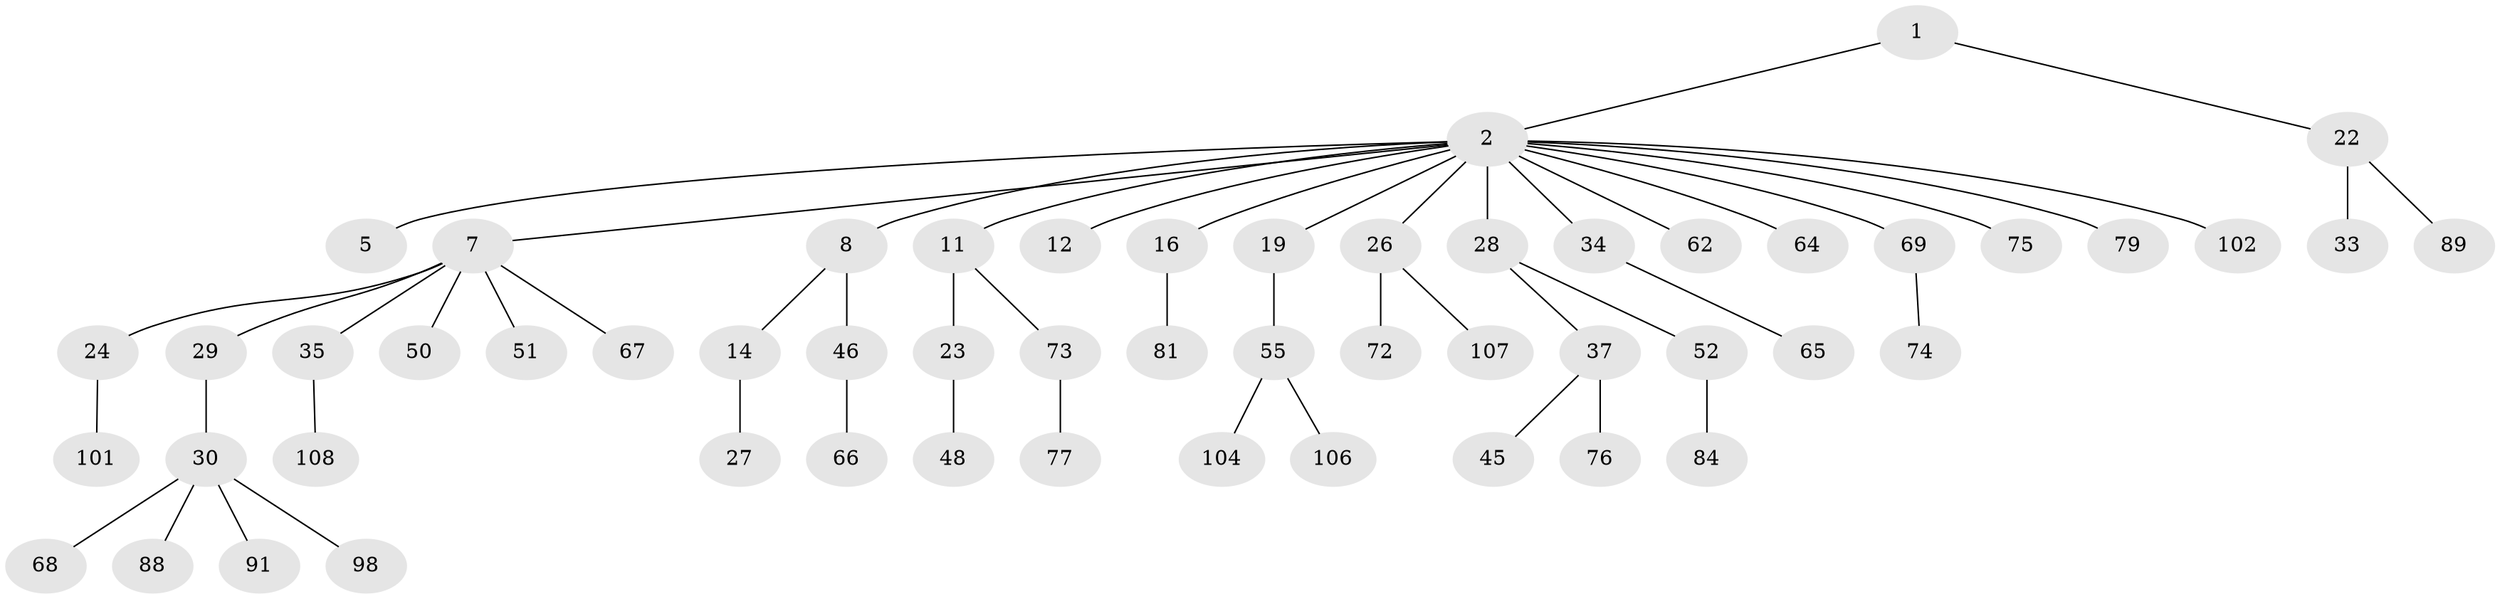 // original degree distribution, {2: 0.26126126126126126, 5: 0.036036036036036036, 4: 0.036036036036036036, 7: 0.009009009009009009, 3: 0.2072072072072072, 1: 0.45045045045045046}
// Generated by graph-tools (version 1.1) at 2025/15/03/09/25 04:15:25]
// undirected, 55 vertices, 54 edges
graph export_dot {
graph [start="1"]
  node [color=gray90,style=filled];
  1;
  2 [super="+3+38+44+4"];
  5 [super="+36"];
  7 [super="+13+59"];
  8 [super="+86"];
  11 [super="+56+21"];
  12 [super="+18"];
  14 [super="+17+15"];
  16 [super="+63"];
  19 [super="+31"];
  22;
  23;
  24 [super="+94+54+90"];
  26 [super="+61+32"];
  27 [super="+41"];
  28;
  29;
  30;
  33;
  34 [super="+57"];
  35 [super="+43+58"];
  37 [super="+40"];
  45;
  46 [super="+78"];
  48;
  50;
  51 [super="+93+83+109"];
  52 [super="+71+100"];
  55 [super="+85"];
  62;
  64 [super="+70"];
  65 [super="+82"];
  66;
  67;
  68;
  69;
  72;
  73;
  74;
  75 [super="+97"];
  76 [super="+99"];
  77;
  79 [super="+105"];
  81;
  84;
  88;
  89;
  91 [super="+92+110"];
  98;
  101;
  102;
  104;
  106;
  107;
  108;
  1 -- 2;
  1 -- 22;
  2 -- 16;
  2 -- 34;
  2 -- 62;
  2 -- 102;
  2 -- 64;
  2 -- 5;
  2 -- 69;
  2 -- 7;
  2 -- 8;
  2 -- 11;
  2 -- 12;
  2 -- 75;
  2 -- 79;
  2 -- 19;
  2 -- 26;
  2 -- 28;
  7 -- 24;
  7 -- 29;
  7 -- 50;
  7 -- 35;
  7 -- 67;
  7 -- 51;
  8 -- 14;
  8 -- 46;
  11 -- 73;
  11 -- 23;
  14 -- 27;
  16 -- 81;
  19 -- 55;
  22 -- 33;
  22 -- 89;
  23 -- 48;
  24 -- 101;
  26 -- 72;
  26 -- 107;
  28 -- 37;
  28 -- 52;
  29 -- 30;
  30 -- 68;
  30 -- 88;
  30 -- 91;
  30 -- 98;
  34 -- 65;
  35 -- 108;
  37 -- 45;
  37 -- 76;
  46 -- 66;
  52 -- 84;
  55 -- 106;
  55 -- 104;
  69 -- 74;
  73 -- 77;
}
